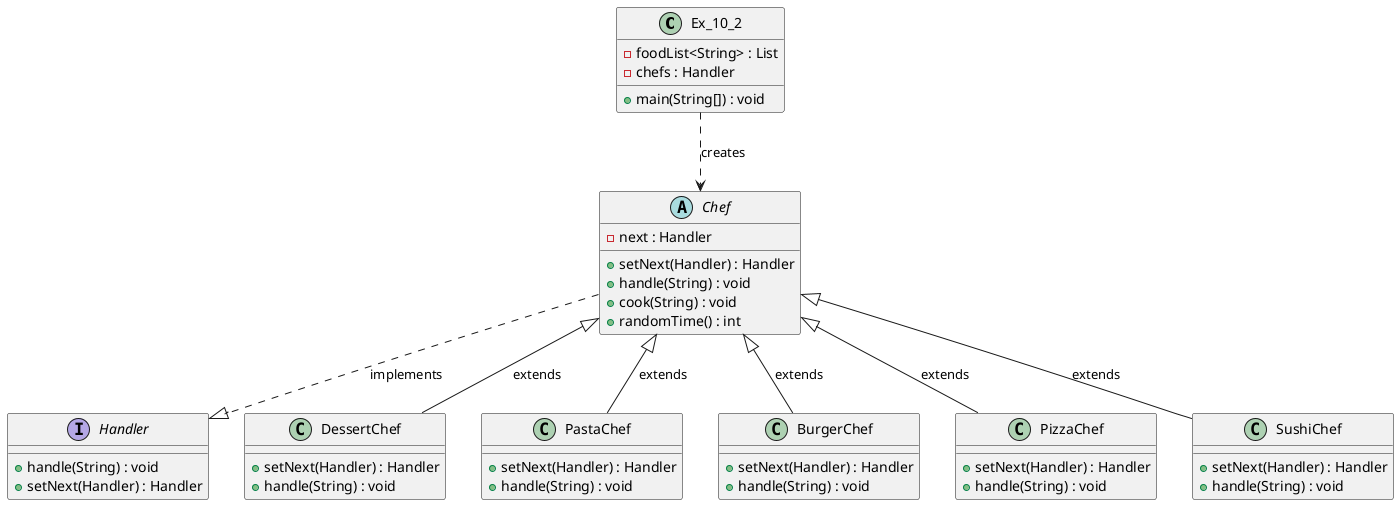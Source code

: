 @startuml diagram_10_2

class Ex_10_2 {
    - foodList<String> : List
    - chefs : Handler

    + main(String[]) : void
}

interface Handler {
    + handle(String) : void
    + setNext(Handler) : Handler
}

abstract class Chef {
    - next : Handler

    + setNext(Handler) : Handler
    + handle(String) : void
    + cook(String) : void
    + randomTime() : int
}

class DessertChef {
    + setNext(Handler) : Handler
    + handle(String) : void
}

class PastaChef {
    + setNext(Handler) : Handler
    + handle(String) : void
}

class BurgerChef{
    + setNext(Handler) : Handler
    + handle(String) : void
}

class PizzaChef {
    + setNext(Handler) : Handler
    + handle(String) : void
}

class SushiChef {
    + setNext(Handler) : Handler
    + handle(String) : void
}


Ex_10_2 ..> Chef : creates


Chef <|-- DessertChef : extends
Chef <|-- PastaChef : extends
Chef <|-- BurgerChef : extends
Chef <|-- PizzaChef : extends
Chef <|-- SushiChef : extends

Chef ..|> Handler : implements

@enduml
